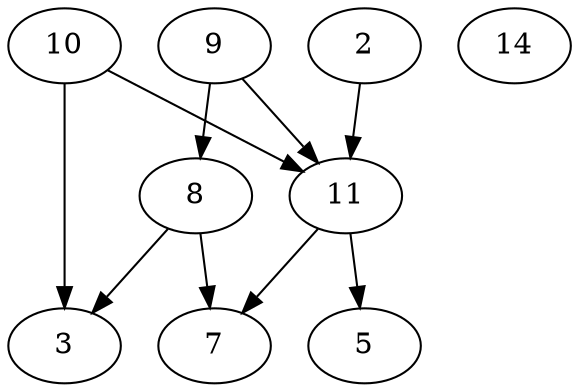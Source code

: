 strict digraph G {
  1 [ label="7" ];
  2 [ label="5" ];
  3 [ label="3" ];
  4 [ label="11" ];
  5 [ label="8" ];
  6 [ label="2" ];
  7 [ label="9" ];
  8 [ label="10" ];
  9 [ label="14" ];
  4 -> 1 [ ];
  5 -> 1 [ ];
  4 -> 2 [ ];
  5 -> 3 [ ];
  8 -> 3 [ ];
  6 -> 4 [ ];
  7 -> 4 [ ];
  8 -> 4 [ ];
  7 -> 5 [ ];
}
